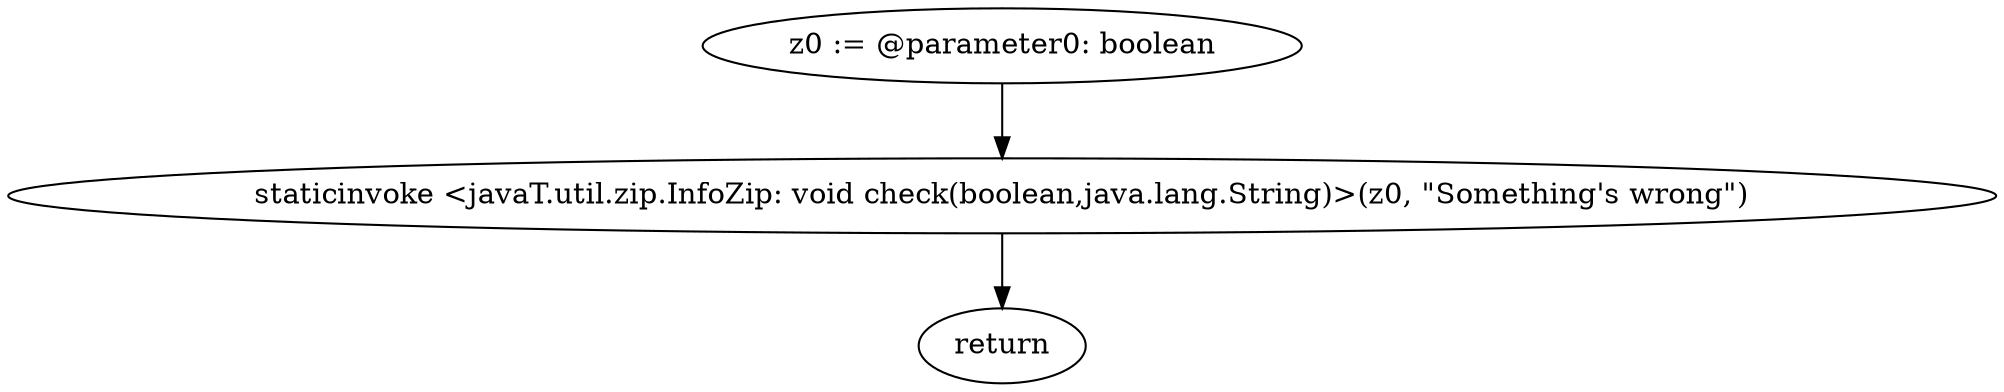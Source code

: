 digraph "unitGraph" {
    "z0 := @parameter0: boolean"
    "staticinvoke <javaT.util.zip.InfoZip: void check(boolean,java.lang.String)>(z0, \"Something\'s wrong\")"
    "return"
    "z0 := @parameter0: boolean"->"staticinvoke <javaT.util.zip.InfoZip: void check(boolean,java.lang.String)>(z0, \"Something\'s wrong\")";
    "staticinvoke <javaT.util.zip.InfoZip: void check(boolean,java.lang.String)>(z0, \"Something\'s wrong\")"->"return";
}
